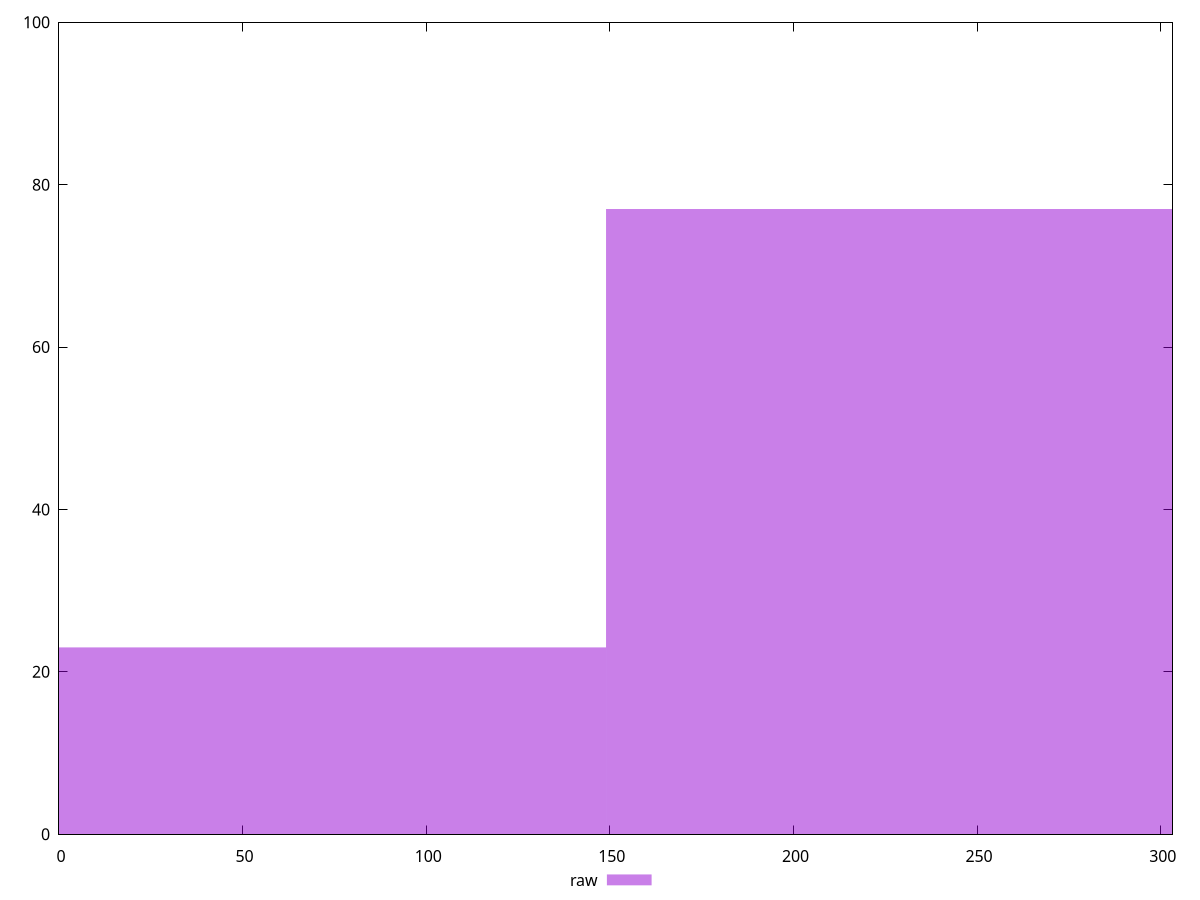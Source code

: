 reset

$raw <<EOF
297.93609320750966 77
0 23
EOF

set key outside below
set boxwidth 297.93609320750966
set xrange [0:303.224]
set yrange [0:100]
set trange [0:100]
set style fill transparent solid 0.5 noborder
set terminal svg size 640, 490 enhanced background rgb 'white'
set output "reports/report_00033_2021-03-01T14-23-16.841Z/uses-rel-preconnect/samples/astro/raw/histogram.svg"

plot $raw title "raw" with boxes

reset
